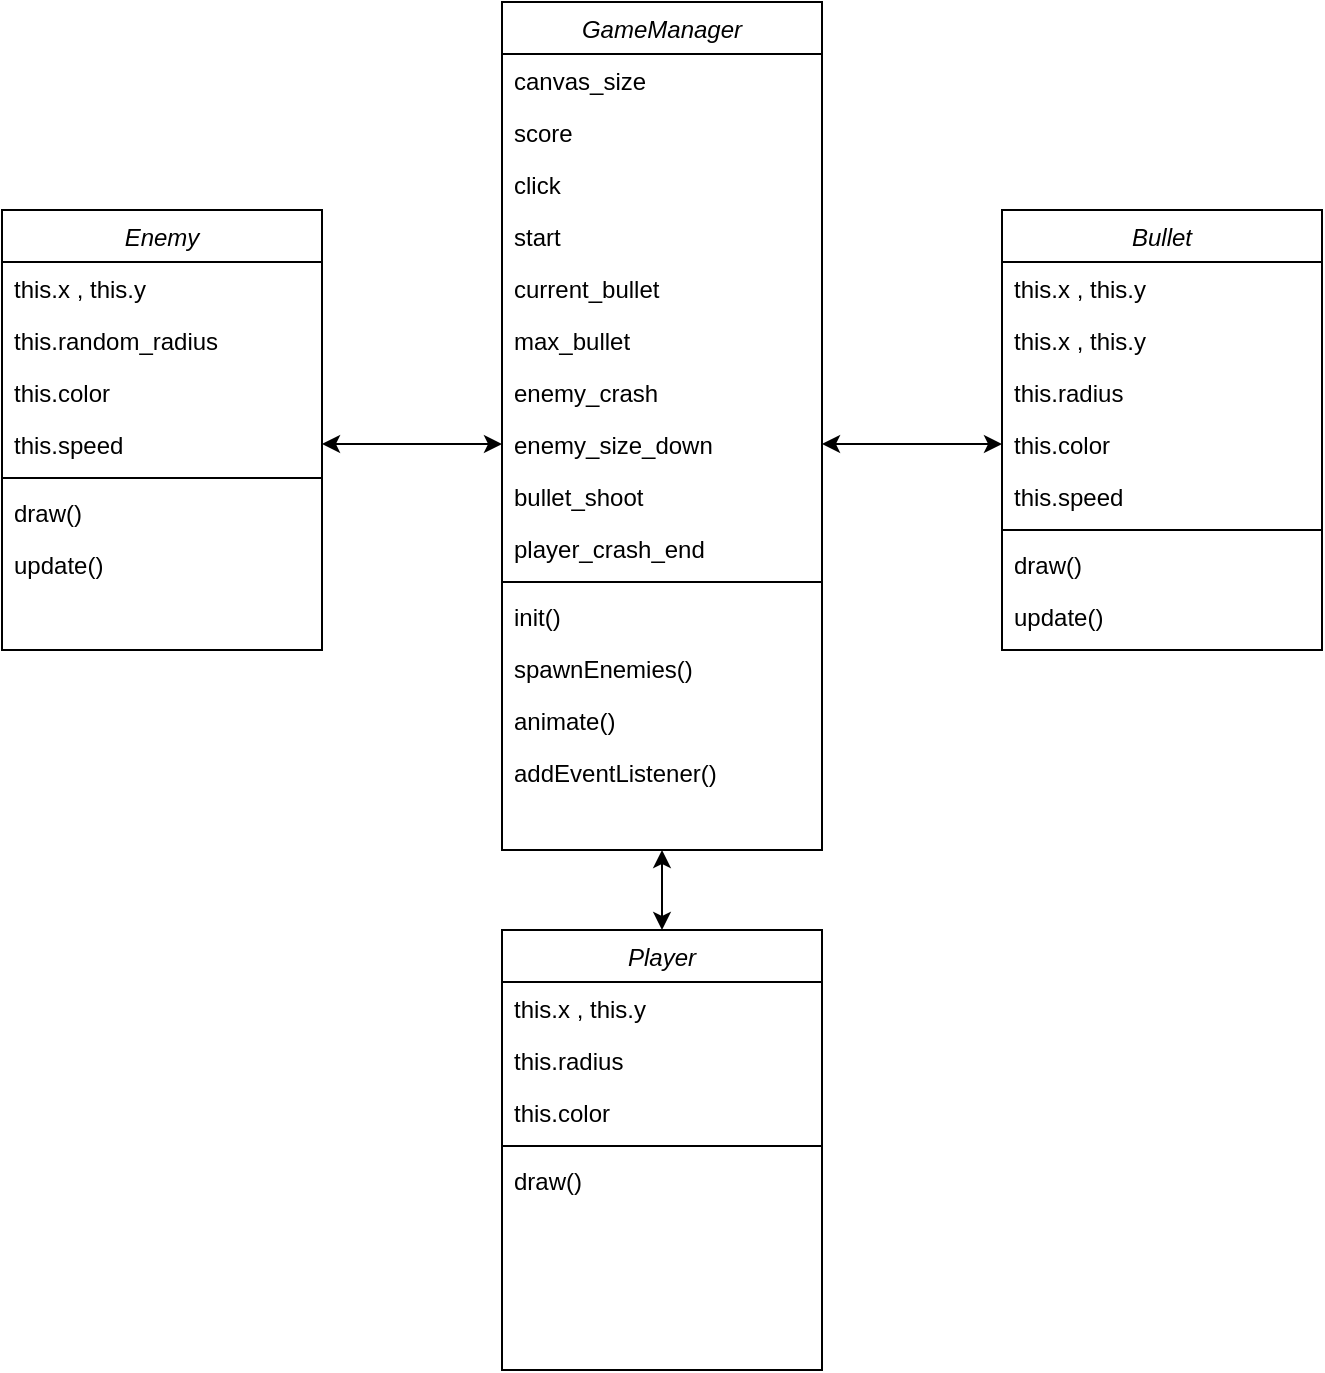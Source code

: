 <mxfile version="18.1.1" type="github">
  <diagram id="C5RBs43oDa-KdzZeNtuy" name="Page-1">
    <mxGraphModel dx="781" dy="1897" grid="1" gridSize="10" guides="1" tooltips="1" connect="1" arrows="1" fold="1" page="1" pageScale="1" pageWidth="827" pageHeight="1169" math="0" shadow="0">
      <root>
        <mxCell id="WIyWlLk6GJQsqaUBKTNV-0" />
        <mxCell id="WIyWlLk6GJQsqaUBKTNV-1" parent="WIyWlLk6GJQsqaUBKTNV-0" />
        <mxCell id="zkfFHV4jXpPFQw0GAbJ--0" value="Bullet" style="swimlane;fontStyle=2;align=center;verticalAlign=top;childLayout=stackLayout;horizontal=1;startSize=26;horizontalStack=0;resizeParent=1;resizeLast=0;collapsible=1;marginBottom=0;rounded=0;shadow=0;strokeWidth=1;" parent="WIyWlLk6GJQsqaUBKTNV-1" vertex="1">
          <mxGeometry x="630" y="100" width="160" height="220" as="geometry">
            <mxRectangle x="230" y="140" width="160" height="26" as="alternateBounds" />
          </mxGeometry>
        </mxCell>
        <mxCell id="F-Y6_hL3enMjrpO5nBT8-64" value="this.x , this.y" style="text;align=left;verticalAlign=top;spacingLeft=4;spacingRight=4;overflow=hidden;rotatable=0;points=[[0,0.5],[1,0.5]];portConstraint=eastwest;rounded=0;shadow=0;html=0;" vertex="1" parent="zkfFHV4jXpPFQw0GAbJ--0">
          <mxGeometry y="26" width="160" height="26" as="geometry" />
        </mxCell>
        <mxCell id="zkfFHV4jXpPFQw0GAbJ--2" value="this.x , this.y" style="text;align=left;verticalAlign=top;spacingLeft=4;spacingRight=4;overflow=hidden;rotatable=0;points=[[0,0.5],[1,0.5]];portConstraint=eastwest;rounded=0;shadow=0;html=0;" parent="zkfFHV4jXpPFQw0GAbJ--0" vertex="1">
          <mxGeometry y="52" width="160" height="26" as="geometry" />
        </mxCell>
        <mxCell id="zkfFHV4jXpPFQw0GAbJ--3" value="this.radius" style="text;align=left;verticalAlign=top;spacingLeft=4;spacingRight=4;overflow=hidden;rotatable=0;points=[[0,0.5],[1,0.5]];portConstraint=eastwest;rounded=0;shadow=0;html=0;" parent="zkfFHV4jXpPFQw0GAbJ--0" vertex="1">
          <mxGeometry y="78" width="160" height="26" as="geometry" />
        </mxCell>
        <mxCell id="F-Y6_hL3enMjrpO5nBT8-23" value="this.color" style="text;align=left;verticalAlign=top;spacingLeft=4;spacingRight=4;overflow=hidden;rotatable=0;points=[[0,0.5],[1,0.5]];portConstraint=eastwest;rounded=0;shadow=0;html=0;" vertex="1" parent="zkfFHV4jXpPFQw0GAbJ--0">
          <mxGeometry y="104" width="160" height="26" as="geometry" />
        </mxCell>
        <mxCell id="F-Y6_hL3enMjrpO5nBT8-24" value="this.speed" style="text;align=left;verticalAlign=top;spacingLeft=4;spacingRight=4;overflow=hidden;rotatable=0;points=[[0,0.5],[1,0.5]];portConstraint=eastwest;rounded=0;shadow=0;html=0;" vertex="1" parent="zkfFHV4jXpPFQw0GAbJ--0">
          <mxGeometry y="130" width="160" height="26" as="geometry" />
        </mxCell>
        <mxCell id="zkfFHV4jXpPFQw0GAbJ--4" value="" style="line;html=1;strokeWidth=1;align=left;verticalAlign=middle;spacingTop=-1;spacingLeft=3;spacingRight=3;rotatable=0;labelPosition=right;points=[];portConstraint=eastwest;" parent="zkfFHV4jXpPFQw0GAbJ--0" vertex="1">
          <mxGeometry y="156" width="160" height="8" as="geometry" />
        </mxCell>
        <mxCell id="zkfFHV4jXpPFQw0GAbJ--5" value="draw()" style="text;align=left;verticalAlign=top;spacingLeft=4;spacingRight=4;overflow=hidden;rotatable=0;points=[[0,0.5],[1,0.5]];portConstraint=eastwest;" parent="zkfFHV4jXpPFQw0GAbJ--0" vertex="1">
          <mxGeometry y="164" width="160" height="26" as="geometry" />
        </mxCell>
        <mxCell id="F-Y6_hL3enMjrpO5nBT8-14" value="update()" style="text;align=left;verticalAlign=top;spacingLeft=4;spacingRight=4;overflow=hidden;rotatable=0;points=[[0,0.5],[1,0.5]];portConstraint=eastwest;" vertex="1" parent="zkfFHV4jXpPFQw0GAbJ--0">
          <mxGeometry y="190" width="160" height="26" as="geometry" />
        </mxCell>
        <mxCell id="F-Y6_hL3enMjrpO5nBT8-8" value="Player" style="swimlane;fontStyle=2;align=center;verticalAlign=top;childLayout=stackLayout;horizontal=1;startSize=26;horizontalStack=0;resizeParent=1;resizeLast=0;collapsible=1;marginBottom=0;rounded=0;shadow=0;strokeWidth=1;" vertex="1" parent="WIyWlLk6GJQsqaUBKTNV-1">
          <mxGeometry x="380" y="460" width="160" height="220" as="geometry">
            <mxRectangle x="230" y="140" width="160" height="26" as="alternateBounds" />
          </mxGeometry>
        </mxCell>
        <mxCell id="F-Y6_hL3enMjrpO5nBT8-33" value="this.x , this.y" style="text;align=left;verticalAlign=top;spacingLeft=4;spacingRight=4;overflow=hidden;rotatable=0;points=[[0,0.5],[1,0.5]];portConstraint=eastwest;rounded=0;shadow=0;html=0;" vertex="1" parent="F-Y6_hL3enMjrpO5nBT8-8">
          <mxGeometry y="26" width="160" height="26" as="geometry" />
        </mxCell>
        <mxCell id="F-Y6_hL3enMjrpO5nBT8-34" value="this.radius" style="text;align=left;verticalAlign=top;spacingLeft=4;spacingRight=4;overflow=hidden;rotatable=0;points=[[0,0.5],[1,0.5]];portConstraint=eastwest;rounded=0;shadow=0;html=0;" vertex="1" parent="F-Y6_hL3enMjrpO5nBT8-8">
          <mxGeometry y="52" width="160" height="26" as="geometry" />
        </mxCell>
        <mxCell id="F-Y6_hL3enMjrpO5nBT8-35" value="this.color" style="text;align=left;verticalAlign=top;spacingLeft=4;spacingRight=4;overflow=hidden;rotatable=0;points=[[0,0.5],[1,0.5]];portConstraint=eastwest;rounded=0;shadow=0;html=0;" vertex="1" parent="F-Y6_hL3enMjrpO5nBT8-8">
          <mxGeometry y="78" width="160" height="26" as="geometry" />
        </mxCell>
        <mxCell id="F-Y6_hL3enMjrpO5nBT8-12" value="" style="line;html=1;strokeWidth=1;align=left;verticalAlign=middle;spacingTop=-1;spacingLeft=3;spacingRight=3;rotatable=0;labelPosition=right;points=[];portConstraint=eastwest;" vertex="1" parent="F-Y6_hL3enMjrpO5nBT8-8">
          <mxGeometry y="104" width="160" height="8" as="geometry" />
        </mxCell>
        <mxCell id="F-Y6_hL3enMjrpO5nBT8-13" value="draw()" style="text;align=left;verticalAlign=top;spacingLeft=4;spacingRight=4;overflow=hidden;rotatable=0;points=[[0,0.5],[1,0.5]];portConstraint=eastwest;" vertex="1" parent="F-Y6_hL3enMjrpO5nBT8-8">
          <mxGeometry y="112" width="160" height="26" as="geometry" />
        </mxCell>
        <mxCell id="F-Y6_hL3enMjrpO5nBT8-17" value="Enemy" style="swimlane;fontStyle=2;align=center;verticalAlign=top;childLayout=stackLayout;horizontal=1;startSize=26;horizontalStack=0;resizeParent=1;resizeLast=0;collapsible=1;marginBottom=0;rounded=0;shadow=0;strokeWidth=1;" vertex="1" parent="WIyWlLk6GJQsqaUBKTNV-1">
          <mxGeometry x="130" y="100" width="160" height="220" as="geometry">
            <mxRectangle x="230" y="140" width="160" height="26" as="alternateBounds" />
          </mxGeometry>
        </mxCell>
        <mxCell id="F-Y6_hL3enMjrpO5nBT8-39" value="this.x , this.y" style="text;align=left;verticalAlign=top;spacingLeft=4;spacingRight=4;overflow=hidden;rotatable=0;points=[[0,0.5],[1,0.5]];portConstraint=eastwest;rounded=0;shadow=0;html=0;" vertex="1" parent="F-Y6_hL3enMjrpO5nBT8-17">
          <mxGeometry y="26" width="160" height="26" as="geometry" />
        </mxCell>
        <mxCell id="F-Y6_hL3enMjrpO5nBT8-38" value="this.random_radius" style="text;align=left;verticalAlign=top;spacingLeft=4;spacingRight=4;overflow=hidden;rotatable=0;points=[[0,0.5],[1,0.5]];portConstraint=eastwest;rounded=0;shadow=0;html=0;" vertex="1" parent="F-Y6_hL3enMjrpO5nBT8-17">
          <mxGeometry y="52" width="160" height="26" as="geometry" />
        </mxCell>
        <mxCell id="F-Y6_hL3enMjrpO5nBT8-40" value="this.color" style="text;align=left;verticalAlign=top;spacingLeft=4;spacingRight=4;overflow=hidden;rotatable=0;points=[[0,0.5],[1,0.5]];portConstraint=eastwest;rounded=0;shadow=0;html=0;" vertex="1" parent="F-Y6_hL3enMjrpO5nBT8-17">
          <mxGeometry y="78" width="160" height="26" as="geometry" />
        </mxCell>
        <mxCell id="F-Y6_hL3enMjrpO5nBT8-37" value="this.speed" style="text;align=left;verticalAlign=top;spacingLeft=4;spacingRight=4;overflow=hidden;rotatable=0;points=[[0,0.5],[1,0.5]];portConstraint=eastwest;rounded=0;shadow=0;html=0;" vertex="1" parent="F-Y6_hL3enMjrpO5nBT8-17">
          <mxGeometry y="104" width="160" height="26" as="geometry" />
        </mxCell>
        <mxCell id="F-Y6_hL3enMjrpO5nBT8-20" value="" style="line;html=1;strokeWidth=1;align=left;verticalAlign=middle;spacingTop=-1;spacingLeft=3;spacingRight=3;rotatable=0;labelPosition=right;points=[];portConstraint=eastwest;" vertex="1" parent="F-Y6_hL3enMjrpO5nBT8-17">
          <mxGeometry y="130" width="160" height="8" as="geometry" />
        </mxCell>
        <mxCell id="F-Y6_hL3enMjrpO5nBT8-21" value="draw()" style="text;align=left;verticalAlign=top;spacingLeft=4;spacingRight=4;overflow=hidden;rotatable=0;points=[[0,0.5],[1,0.5]];portConstraint=eastwest;" vertex="1" parent="F-Y6_hL3enMjrpO5nBT8-17">
          <mxGeometry y="138" width="160" height="26" as="geometry" />
        </mxCell>
        <mxCell id="F-Y6_hL3enMjrpO5nBT8-22" value="update()" style="text;align=left;verticalAlign=top;spacingLeft=4;spacingRight=4;overflow=hidden;rotatable=0;points=[[0,0.5],[1,0.5]];portConstraint=eastwest;" vertex="1" parent="F-Y6_hL3enMjrpO5nBT8-17">
          <mxGeometry y="164" width="160" height="26" as="geometry" />
        </mxCell>
        <mxCell id="F-Y6_hL3enMjrpO5nBT8-25" value="GameManager" style="swimlane;fontStyle=2;align=center;verticalAlign=top;childLayout=stackLayout;horizontal=1;startSize=26;horizontalStack=0;resizeParent=1;resizeLast=0;collapsible=1;marginBottom=0;rounded=0;shadow=0;strokeWidth=1;" vertex="1" parent="WIyWlLk6GJQsqaUBKTNV-1">
          <mxGeometry x="380" y="-4" width="160" height="424" as="geometry">
            <mxRectangle x="230" y="140" width="160" height="26" as="alternateBounds" />
          </mxGeometry>
        </mxCell>
        <mxCell id="F-Y6_hL3enMjrpO5nBT8-58" value="canvas_size" style="text;align=left;verticalAlign=top;spacingLeft=4;spacingRight=4;overflow=hidden;rotatable=0;points=[[0,0.5],[1,0.5]];portConstraint=eastwest;rounded=0;shadow=0;html=0;" vertex="1" parent="F-Y6_hL3enMjrpO5nBT8-25">
          <mxGeometry y="26" width="160" height="26" as="geometry" />
        </mxCell>
        <mxCell id="F-Y6_hL3enMjrpO5nBT8-55" value="score" style="text;align=left;verticalAlign=top;spacingLeft=4;spacingRight=4;overflow=hidden;rotatable=0;points=[[0,0.5],[1,0.5]];portConstraint=eastwest;rounded=0;shadow=0;html=0;" vertex="1" parent="F-Y6_hL3enMjrpO5nBT8-25">
          <mxGeometry y="52" width="160" height="26" as="geometry" />
        </mxCell>
        <mxCell id="F-Y6_hL3enMjrpO5nBT8-29" value="click" style="text;align=left;verticalAlign=top;spacingLeft=4;spacingRight=4;overflow=hidden;rotatable=0;points=[[0,0.5],[1,0.5]];portConstraint=eastwest;rounded=0;shadow=0;html=0;" vertex="1" parent="F-Y6_hL3enMjrpO5nBT8-25">
          <mxGeometry y="78" width="160" height="26" as="geometry" />
        </mxCell>
        <mxCell id="F-Y6_hL3enMjrpO5nBT8-51" value="start" style="text;align=left;verticalAlign=top;spacingLeft=4;spacingRight=4;overflow=hidden;rotatable=0;points=[[0,0.5],[1,0.5]];portConstraint=eastwest;rounded=0;shadow=0;html=0;" vertex="1" parent="F-Y6_hL3enMjrpO5nBT8-25">
          <mxGeometry y="104" width="160" height="26" as="geometry" />
        </mxCell>
        <mxCell id="F-Y6_hL3enMjrpO5nBT8-57" value="current_bullet" style="text;align=left;verticalAlign=top;spacingLeft=4;spacingRight=4;overflow=hidden;rotatable=0;points=[[0,0.5],[1,0.5]];portConstraint=eastwest;rounded=0;shadow=0;html=0;" vertex="1" parent="F-Y6_hL3enMjrpO5nBT8-25">
          <mxGeometry y="130" width="160" height="26" as="geometry" />
        </mxCell>
        <mxCell id="F-Y6_hL3enMjrpO5nBT8-56" value="max_bullet" style="text;align=left;verticalAlign=top;spacingLeft=4;spacingRight=4;overflow=hidden;rotatable=0;points=[[0,0.5],[1,0.5]];portConstraint=eastwest;rounded=0;shadow=0;html=0;" vertex="1" parent="F-Y6_hL3enMjrpO5nBT8-25">
          <mxGeometry y="156" width="160" height="26" as="geometry" />
        </mxCell>
        <mxCell id="F-Y6_hL3enMjrpO5nBT8-61" value="enemy_crash" style="text;align=left;verticalAlign=top;spacingLeft=4;spacingRight=4;overflow=hidden;rotatable=0;points=[[0,0.5],[1,0.5]];portConstraint=eastwest;rounded=0;shadow=0;html=0;" vertex="1" parent="F-Y6_hL3enMjrpO5nBT8-25">
          <mxGeometry y="182" width="160" height="26" as="geometry" />
        </mxCell>
        <mxCell id="F-Y6_hL3enMjrpO5nBT8-65" value="enemy_size_down" style="text;align=left;verticalAlign=top;spacingLeft=4;spacingRight=4;overflow=hidden;rotatable=0;points=[[0,0.5],[1,0.5]];portConstraint=eastwest;rounded=0;shadow=0;html=0;" vertex="1" parent="F-Y6_hL3enMjrpO5nBT8-25">
          <mxGeometry y="208" width="160" height="26" as="geometry" />
        </mxCell>
        <mxCell id="F-Y6_hL3enMjrpO5nBT8-66" value="bullet_shoot" style="text;align=left;verticalAlign=top;spacingLeft=4;spacingRight=4;overflow=hidden;rotatable=0;points=[[0,0.5],[1,0.5]];portConstraint=eastwest;rounded=0;shadow=0;html=0;" vertex="1" parent="F-Y6_hL3enMjrpO5nBT8-25">
          <mxGeometry y="234" width="160" height="26" as="geometry" />
        </mxCell>
        <mxCell id="F-Y6_hL3enMjrpO5nBT8-62" value="player_crash_end" style="text;align=left;verticalAlign=top;spacingLeft=4;spacingRight=4;overflow=hidden;rotatable=0;points=[[0,0.5],[1,0.5]];portConstraint=eastwest;rounded=0;shadow=0;html=0;" vertex="1" parent="F-Y6_hL3enMjrpO5nBT8-25">
          <mxGeometry y="260" width="160" height="26" as="geometry" />
        </mxCell>
        <mxCell id="F-Y6_hL3enMjrpO5nBT8-30" value="" style="line;html=1;strokeWidth=1;align=left;verticalAlign=middle;spacingTop=-1;spacingLeft=3;spacingRight=3;rotatable=0;labelPosition=right;points=[];portConstraint=eastwest;" vertex="1" parent="F-Y6_hL3enMjrpO5nBT8-25">
          <mxGeometry y="286" width="160" height="8" as="geometry" />
        </mxCell>
        <mxCell id="F-Y6_hL3enMjrpO5nBT8-32" value="init()" style="text;align=left;verticalAlign=top;spacingLeft=4;spacingRight=4;overflow=hidden;rotatable=0;points=[[0,0.5],[1,0.5]];portConstraint=eastwest;" vertex="1" parent="F-Y6_hL3enMjrpO5nBT8-25">
          <mxGeometry y="294" width="160" height="26" as="geometry" />
        </mxCell>
        <mxCell id="F-Y6_hL3enMjrpO5nBT8-49" value="spawnEnemies()" style="text;align=left;verticalAlign=top;spacingLeft=4;spacingRight=4;overflow=hidden;rotatable=0;points=[[0,0.5],[1,0.5]];portConstraint=eastwest;rounded=0;shadow=0;html=0;" vertex="1" parent="F-Y6_hL3enMjrpO5nBT8-25">
          <mxGeometry y="320" width="160" height="26" as="geometry" />
        </mxCell>
        <mxCell id="F-Y6_hL3enMjrpO5nBT8-50" value="animate()" style="text;align=left;verticalAlign=top;spacingLeft=4;spacingRight=4;overflow=hidden;rotatable=0;points=[[0,0.5],[1,0.5]];portConstraint=eastwest;rounded=0;shadow=0;html=0;" vertex="1" parent="F-Y6_hL3enMjrpO5nBT8-25">
          <mxGeometry y="346" width="160" height="26" as="geometry" />
        </mxCell>
        <mxCell id="F-Y6_hL3enMjrpO5nBT8-53" value="addEventListener()" style="text;align=left;verticalAlign=top;spacingLeft=4;spacingRight=4;overflow=hidden;rotatable=0;points=[[0,0.5],[1,0.5]];portConstraint=eastwest;rounded=0;shadow=0;html=0;" vertex="1" parent="F-Y6_hL3enMjrpO5nBT8-25">
          <mxGeometry y="372" width="160" height="26" as="geometry" />
        </mxCell>
        <mxCell id="F-Y6_hL3enMjrpO5nBT8-69" value="" style="endArrow=classic;startArrow=classic;html=1;rounded=0;entryX=0.5;entryY=1;entryDx=0;entryDy=0;exitX=0.5;exitY=0;exitDx=0;exitDy=0;" edge="1" parent="WIyWlLk6GJQsqaUBKTNV-1" source="F-Y6_hL3enMjrpO5nBT8-8" target="F-Y6_hL3enMjrpO5nBT8-25">
          <mxGeometry width="50" height="50" relative="1" as="geometry">
            <mxPoint x="390" y="290" as="sourcePoint" />
            <mxPoint x="440" y="240" as="targetPoint" />
          </mxGeometry>
        </mxCell>
        <mxCell id="F-Y6_hL3enMjrpO5nBT8-70" value="" style="endArrow=classic;startArrow=classic;html=1;rounded=0;entryX=1;entryY=0.5;entryDx=0;entryDy=0;exitX=0;exitY=0.5;exitDx=0;exitDy=0;" edge="1" parent="WIyWlLk6GJQsqaUBKTNV-1" source="F-Y6_hL3enMjrpO5nBT8-65" target="F-Y6_hL3enMjrpO5nBT8-37">
          <mxGeometry width="50" height="50" relative="1" as="geometry">
            <mxPoint x="390" y="290" as="sourcePoint" />
            <mxPoint x="440" y="240" as="targetPoint" />
          </mxGeometry>
        </mxCell>
        <mxCell id="F-Y6_hL3enMjrpO5nBT8-71" value="" style="endArrow=classic;startArrow=classic;html=1;rounded=0;entryX=0;entryY=0.5;entryDx=0;entryDy=0;exitX=1;exitY=0.5;exitDx=0;exitDy=0;" edge="1" parent="WIyWlLk6GJQsqaUBKTNV-1" source="F-Y6_hL3enMjrpO5nBT8-65" target="F-Y6_hL3enMjrpO5nBT8-23">
          <mxGeometry width="50" height="50" relative="1" as="geometry">
            <mxPoint x="390" y="290" as="sourcePoint" />
            <mxPoint x="440" y="240" as="targetPoint" />
          </mxGeometry>
        </mxCell>
      </root>
    </mxGraphModel>
  </diagram>
</mxfile>
